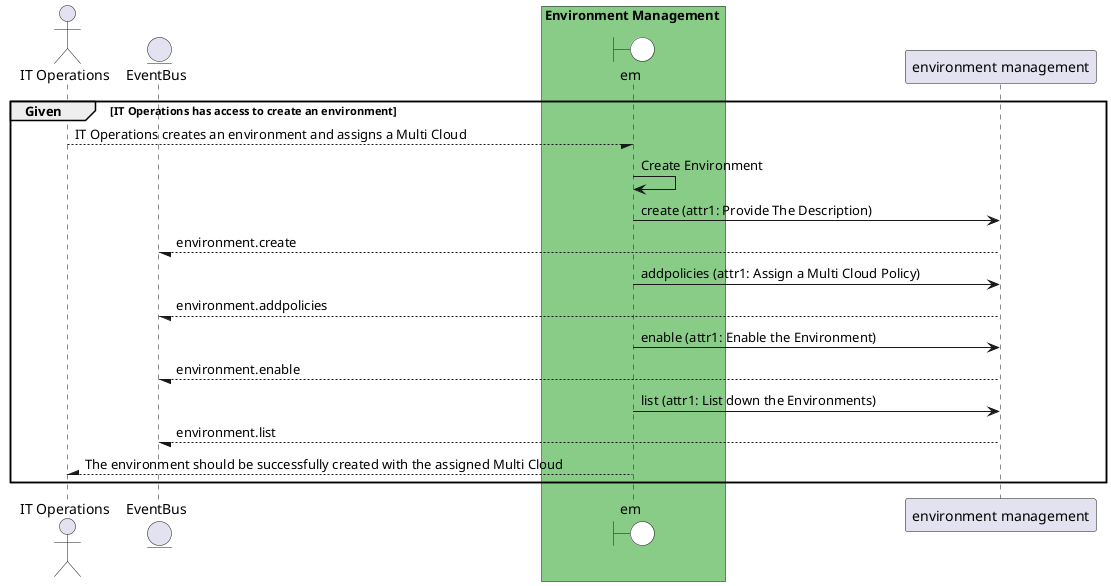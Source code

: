 @startuml


actor "IT Operations"


entity EventBus

box Environment Management #88cc88
    boundary em #white
end box


box Environment Management #88cc88
    end box

group Given [IT Operations has access to create an environment]

"IT Operations" --/ em: IT Operations creates an environment and assigns a Multi Cloud 
"em" -> em: Create Environment

    em -> "environment management": create (attr1: Provide The Description)

    "environment management" --/ EventBus: environment.create

    em -> "environment management": addpolicies (attr1: Assign a Multi Cloud Policy)

    "environment management" --/ EventBus: environment.addpolicies

    em -> "environment management": enable (attr1: Enable the Environment)

    "environment management" --/ EventBus: environment.enable

    em -> "environment management": list (attr1: List down the Environments)

    "environment management" --/ EventBus: environment.list



"IT Operations" /-- em: The environment should be successfully created with the assigned Multi Cloud


end

@enduml
